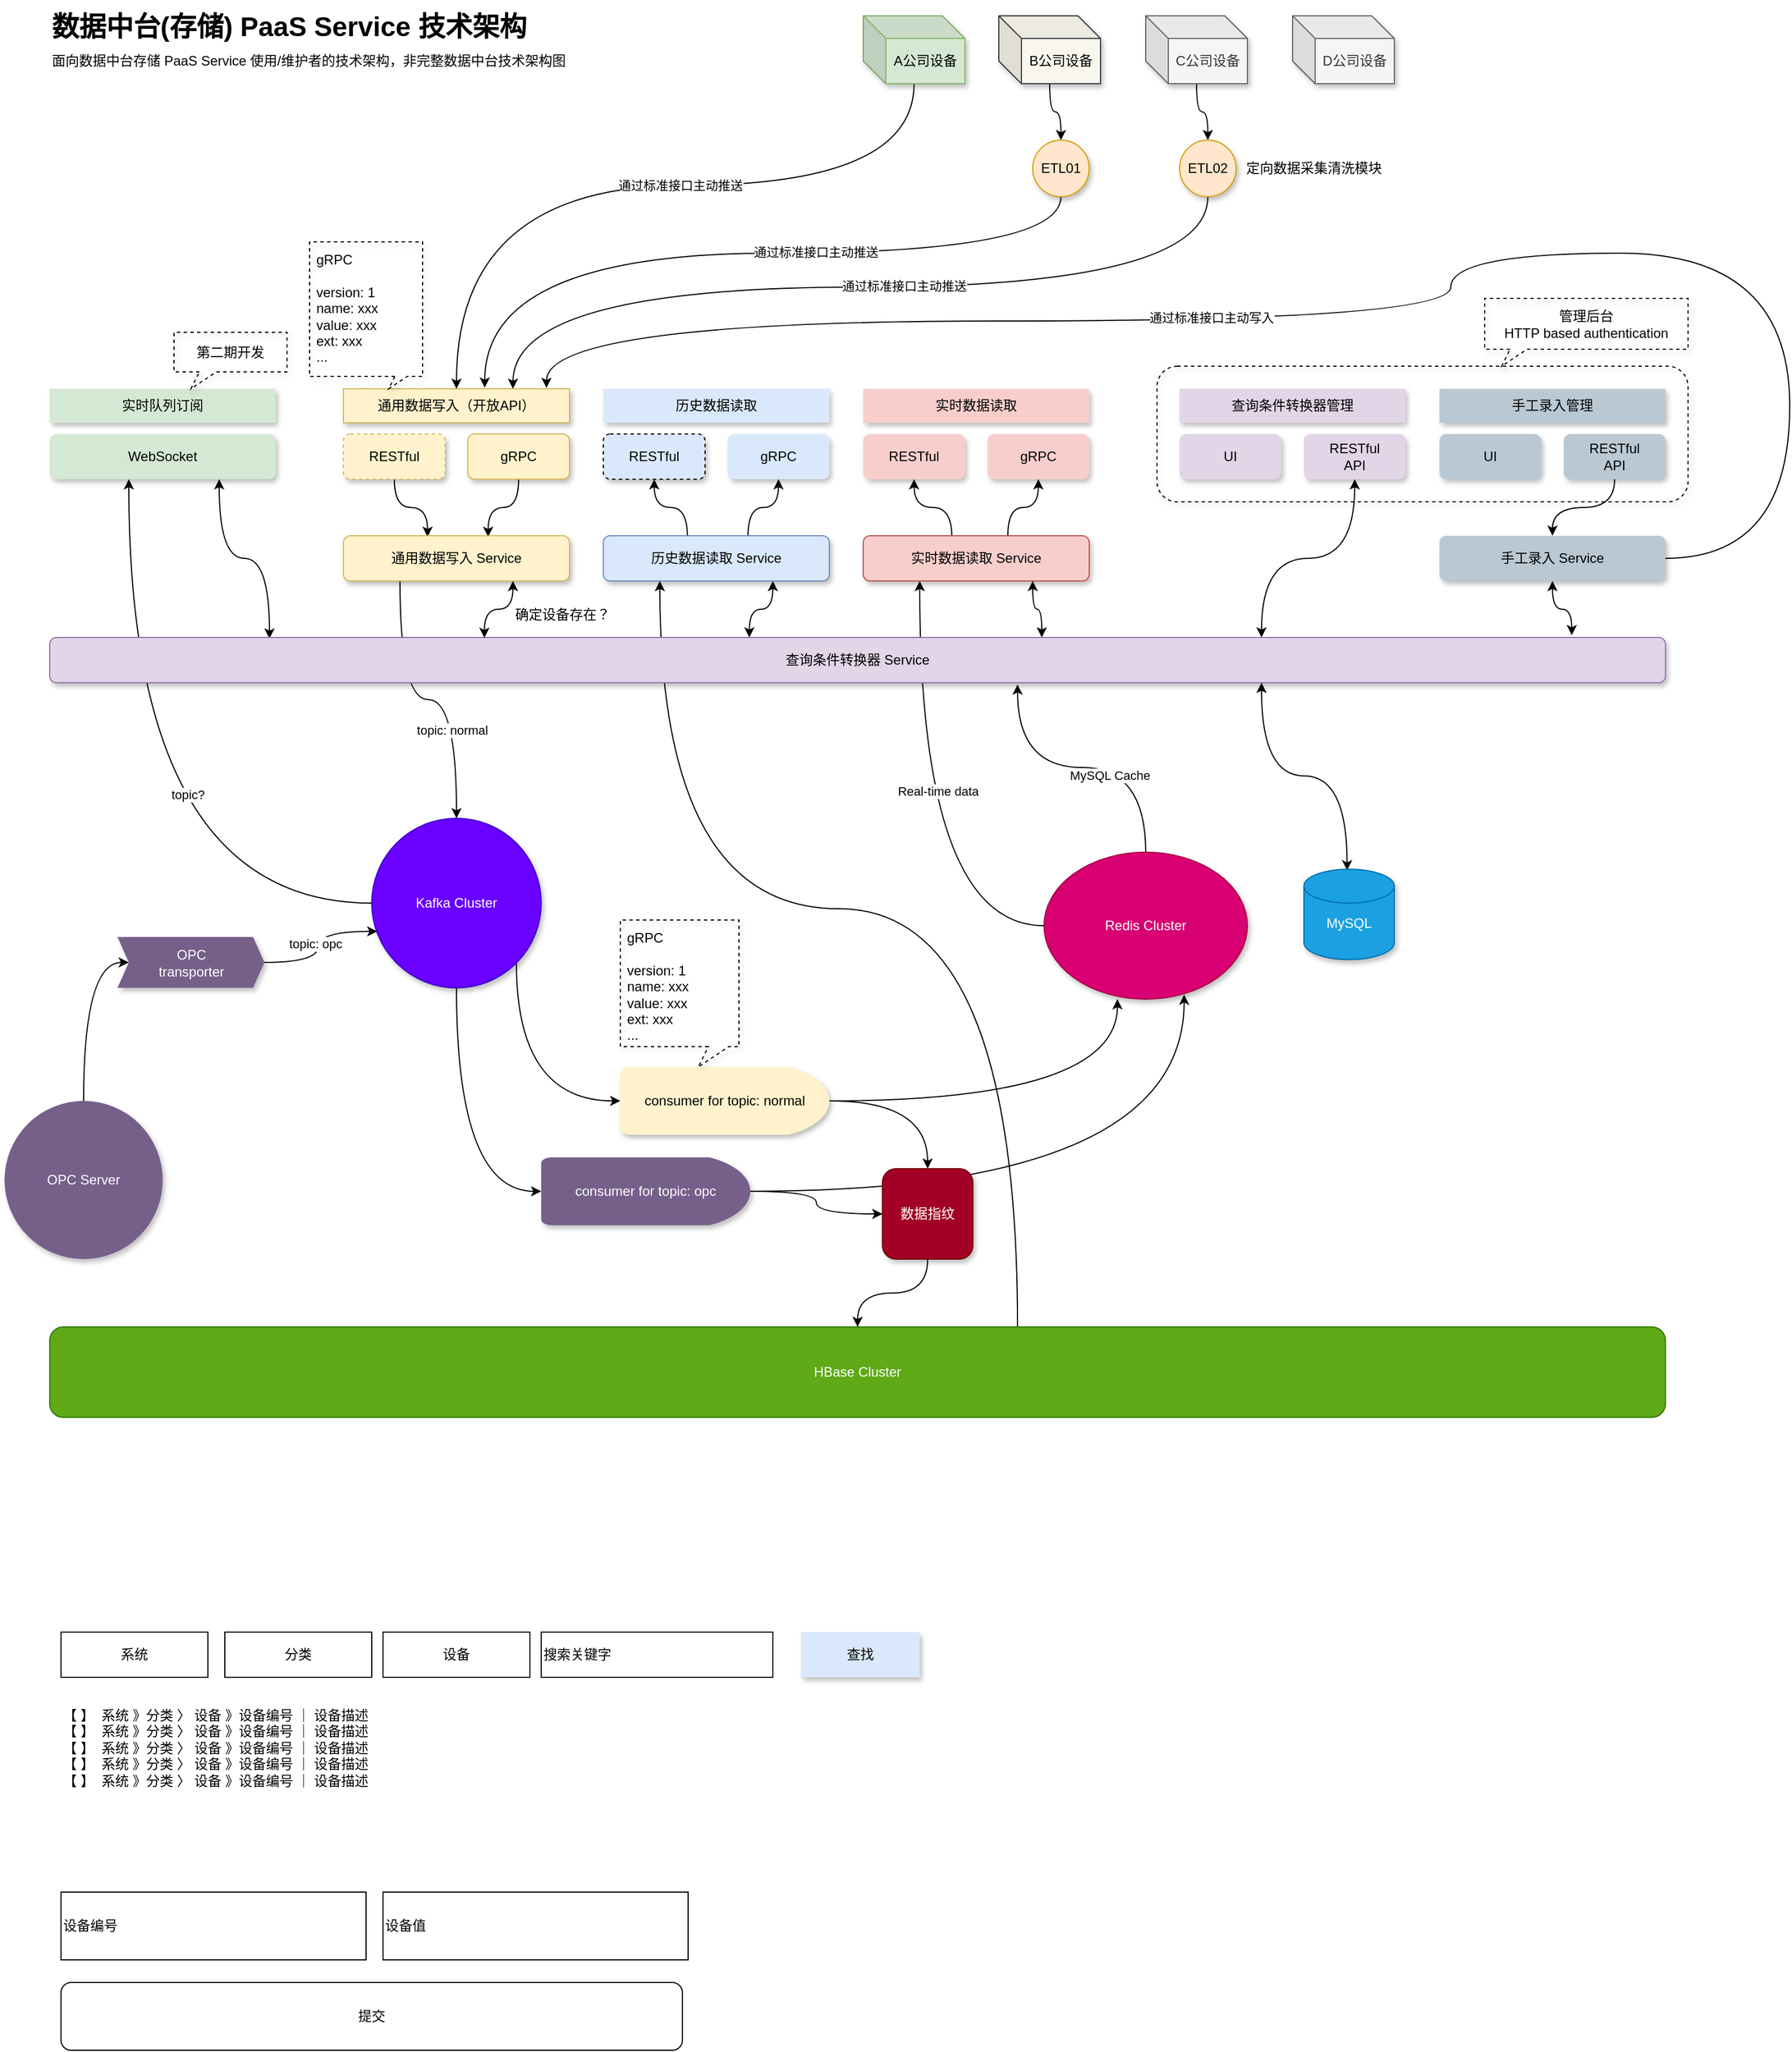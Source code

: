 <mxfile version="14.2.4" type="github"><diagram id="KlgNtlDC7kkvmF-Y6HIV" name="第 1 页"><mxGraphModel dx="1662" dy="764" grid="1" gridSize="10" guides="1" tooltips="1" connect="1" arrows="1" fold="1" page="1" pageScale="1" pageWidth="827" pageHeight="1169" math="0" shadow="0"><root><mxCell id="0"/><mxCell id="1" parent="0"/><mxCell id="bPN_afh00sD9fpzJsO1u-1" style="edgeStyle=orthogonalEdgeStyle;curved=1;rounded=0;orthogonalLoop=1;jettySize=auto;html=1;entryX=0.5;entryY=0;entryDx=0;entryDy=0;exitX=0.25;exitY=1;exitDx=0;exitDy=0;" edge="1" parent="1" source="bPN_afh00sD9fpzJsO1u-57" target="bPN_afh00sD9fpzJsO1u-45"><mxGeometry relative="1" as="geometry"/></mxCell><mxCell id="bPN_afh00sD9fpzJsO1u-2" value="topic: normal" style="edgeLabel;html=1;align=center;verticalAlign=middle;resizable=0;points=[];" vertex="1" connectable="0" parent="bPN_afh00sD9fpzJsO1u-1"><mxGeometry x="0.4" y="-4" relative="1" as="geometry"><mxPoint as="offset"/></mxGeometry></mxCell><mxCell id="bPN_afh00sD9fpzJsO1u-3" value="" style="rounded=1;whiteSpace=wrap;html=1;shadow=1;sketch=0;fillColor=none;dashed=1;" vertex="1" parent="1"><mxGeometry x="1270" y="440" width="470" height="120" as="geometry"/></mxCell><mxCell id="bPN_afh00sD9fpzJsO1u-4" style="edgeStyle=orthogonalEdgeStyle;curved=1;rounded=0;orthogonalLoop=1;jettySize=auto;html=1;entryX=0.392;entryY=0.025;entryDx=0;entryDy=0;entryPerimeter=0;startArrow=classic;startFill=1;endArrow=none;endFill=0;" edge="1" parent="1" source="bPN_afh00sD9fpzJsO1u-5" target="bPN_afh00sD9fpzJsO1u-11"><mxGeometry relative="1" as="geometry"/></mxCell><mxCell id="bPN_afh00sD9fpzJsO1u-5" value="RESTful" style="rounded=1;whiteSpace=wrap;html=1;fillColor=#f8cecc;shadow=1;strokeColor=none;" vertex="1" parent="1"><mxGeometry x="1010" y="500" width="90" height="40" as="geometry"/></mxCell><mxCell id="bPN_afh00sD9fpzJsO1u-6" style="edgeStyle=orthogonalEdgeStyle;curved=1;rounded=0;orthogonalLoop=1;jettySize=auto;html=1;entryX=0.64;entryY=0;entryDx=0;entryDy=0;entryPerimeter=0;startArrow=classic;startFill=1;endArrow=none;endFill=0;" edge="1" parent="1" source="bPN_afh00sD9fpzJsO1u-7" target="bPN_afh00sD9fpzJsO1u-11"><mxGeometry relative="1" as="geometry"/></mxCell><mxCell id="bPN_afh00sD9fpzJsO1u-7" value="gRPC" style="rounded=1;whiteSpace=wrap;html=1;fillColor=#f8cecc;shadow=1;strokeColor=none;" vertex="1" parent="1"><mxGeometry x="1120" y="500" width="90" height="40" as="geometry"/></mxCell><mxCell id="bPN_afh00sD9fpzJsO1u-8" style="edgeStyle=orthogonalEdgeStyle;curved=1;rounded=0;orthogonalLoop=1;jettySize=auto;html=1;entryX=0;entryY=0.5;entryDx=0;entryDy=0;exitX=0.25;exitY=1;exitDx=0;exitDy=0;endArrow=none;endFill=0;startArrow=classic;startFill=1;" edge="1" parent="1" source="bPN_afh00sD9fpzJsO1u-11" target="bPN_afh00sD9fpzJsO1u-26"><mxGeometry relative="1" as="geometry"/></mxCell><mxCell id="bPN_afh00sD9fpzJsO1u-9" value="Real-time data" style="edgeLabel;html=1;align=center;verticalAlign=middle;resizable=0;points=[];" vertex="1" connectable="0" parent="bPN_afh00sD9fpzJsO1u-8"><mxGeometry x="-0.104" y="16" relative="1" as="geometry"><mxPoint as="offset"/></mxGeometry></mxCell><mxCell id="bPN_afh00sD9fpzJsO1u-10" style="edgeStyle=orthogonalEdgeStyle;curved=1;rounded=0;orthogonalLoop=1;jettySize=auto;html=1;exitX=0.75;exitY=1;exitDx=0;exitDy=0;entryX=0.614;entryY=0;entryDx=0;entryDy=0;entryPerimeter=0;startArrow=classic;startFill=1;" edge="1" parent="1" source="bPN_afh00sD9fpzJsO1u-11" target="bPN_afh00sD9fpzJsO1u-47"><mxGeometry relative="1" as="geometry"/></mxCell><mxCell id="bPN_afh00sD9fpzJsO1u-11" value="实时数据读取 Service" style="rounded=1;whiteSpace=wrap;html=1;fillColor=#f8cecc;strokeColor=#b85450;shadow=1;" vertex="1" parent="1"><mxGeometry x="1010" y="590" width="200" height="40" as="geometry"/></mxCell><mxCell id="bPN_afh00sD9fpzJsO1u-12" style="edgeStyle=orthogonalEdgeStyle;rounded=0;orthogonalLoop=1;jettySize=auto;html=1;curved=1;entryX=0.372;entryY=0.025;entryDx=0;entryDy=0;entryPerimeter=0;startArrow=classic;startFill=1;endArrow=none;endFill=0;" edge="1" parent="1" source="bPN_afh00sD9fpzJsO1u-13" target="bPN_afh00sD9fpzJsO1u-18"><mxGeometry relative="1" as="geometry"/></mxCell><mxCell id="bPN_afh00sD9fpzJsO1u-13" value="RESTful" style="rounded=1;whiteSpace=wrap;html=1;fillColor=#dae8fc;shadow=1;dashed=1;" vertex="1" parent="1"><mxGeometry x="780" y="500" width="90" height="40" as="geometry"/></mxCell><mxCell id="bPN_afh00sD9fpzJsO1u-14" style="edgeStyle=orthogonalEdgeStyle;curved=1;rounded=0;orthogonalLoop=1;jettySize=auto;html=1;entryX=0.64;entryY=0.025;entryDx=0;entryDy=0;entryPerimeter=0;startArrow=classic;startFill=1;endArrow=none;endFill=0;" edge="1" parent="1" source="bPN_afh00sD9fpzJsO1u-15" target="bPN_afh00sD9fpzJsO1u-18"><mxGeometry relative="1" as="geometry"/></mxCell><mxCell id="bPN_afh00sD9fpzJsO1u-15" value="gRPC" style="rounded=1;whiteSpace=wrap;html=1;fillColor=#dae8fc;strokeColor=none;shadow=1;" vertex="1" parent="1"><mxGeometry x="890" y="500" width="90" height="40" as="geometry"/></mxCell><mxCell id="bPN_afh00sD9fpzJsO1u-16" style="edgeStyle=orthogonalEdgeStyle;curved=1;rounded=0;orthogonalLoop=1;jettySize=auto;html=1;exitX=0.25;exitY=1;exitDx=0;exitDy=0;entryX=0.599;entryY=0;entryDx=0;entryDy=0;entryPerimeter=0;startArrow=classic;startFill=1;endArrow=none;endFill=0;" edge="1" parent="1" source="bPN_afh00sD9fpzJsO1u-18" target="bPN_afh00sD9fpzJsO1u-27"><mxGeometry relative="1" as="geometry"><mxPoint x="520" y="937" as="targetPoint"/><Array as="points"><mxPoint x="830" y="920"/><mxPoint x="1147" y="920"/></Array></mxGeometry></mxCell><mxCell id="bPN_afh00sD9fpzJsO1u-17" style="edgeStyle=orthogonalEdgeStyle;curved=1;rounded=0;orthogonalLoop=1;jettySize=auto;html=1;exitX=0.75;exitY=1;exitDx=0;exitDy=0;entryX=0.433;entryY=0;entryDx=0;entryDy=0;entryPerimeter=0;startArrow=classic;startFill=1;" edge="1" parent="1" source="bPN_afh00sD9fpzJsO1u-18" target="bPN_afh00sD9fpzJsO1u-47"><mxGeometry relative="1" as="geometry"/></mxCell><mxCell id="bPN_afh00sD9fpzJsO1u-18" value="历史数据读取 Service" style="rounded=1;whiteSpace=wrap;html=1;fillColor=#dae8fc;strokeColor=#6c8ebf;shadow=1;" vertex="1" parent="1"><mxGeometry x="780" y="590" width="200" height="40" as="geometry"/></mxCell><mxCell id="bPN_afh00sD9fpzJsO1u-19" value="UI" style="rounded=1;whiteSpace=wrap;html=1;fillColor=#e1d5e7;strokeColor=none;shadow=1;" vertex="1" parent="1"><mxGeometry x="1290" y="500" width="90" height="40" as="geometry"/></mxCell><mxCell id="bPN_afh00sD9fpzJsO1u-20" style="edgeStyle=orthogonalEdgeStyle;rounded=0;orthogonalLoop=1;jettySize=auto;html=1;entryX=0.75;entryY=0;entryDx=0;entryDy=0;curved=1;startArrow=classic;startFill=1;" edge="1" parent="1" source="bPN_afh00sD9fpzJsO1u-21" target="bPN_afh00sD9fpzJsO1u-47"><mxGeometry relative="1" as="geometry"/></mxCell><mxCell id="bPN_afh00sD9fpzJsO1u-21" value="RESTful &lt;br&gt;&lt;div&gt;API&lt;br&gt;&lt;/div&gt;" style="rounded=1;whiteSpace=wrap;html=1;fillColor=#e1d5e7;strokeColor=none;shadow=1;" vertex="1" parent="1"><mxGeometry x="1400" y="500" width="90" height="40" as="geometry"/></mxCell><mxCell id="bPN_afh00sD9fpzJsO1u-22" style="edgeStyle=orthogonalEdgeStyle;curved=1;rounded=0;orthogonalLoop=1;jettySize=auto;html=1;exitX=0.75;exitY=1;exitDx=0;exitDy=0;entryX=0.478;entryY=0.013;entryDx=0;entryDy=0;entryPerimeter=0;startArrow=classic;startFill=1;endArrow=classic;endFill=1;" edge="1" parent="1" source="bPN_afh00sD9fpzJsO1u-47" target="bPN_afh00sD9fpzJsO1u-25"><mxGeometry relative="1" as="geometry"/></mxCell><mxCell id="bPN_afh00sD9fpzJsO1u-23" style="edgeStyle=orthogonalEdgeStyle;curved=1;rounded=0;orthogonalLoop=1;jettySize=auto;html=1;exitX=0.599;exitY=1.04;exitDx=0;exitDy=0;entryX=0.5;entryY=0;entryDx=0;entryDy=0;exitPerimeter=0;startArrow=classic;startFill=1;endArrow=none;endFill=0;" edge="1" parent="1" source="bPN_afh00sD9fpzJsO1u-47" target="bPN_afh00sD9fpzJsO1u-26"><mxGeometry relative="1" as="geometry"/></mxCell><mxCell id="bPN_afh00sD9fpzJsO1u-24" value="&lt;div&gt;MySQL Cache&lt;/div&gt;" style="edgeLabel;html=1;align=center;verticalAlign=middle;resizable=0;points=[];" vertex="1" connectable="0" parent="bPN_afh00sD9fpzJsO1u-23"><mxGeometry x="0.183" y="-7" relative="1" as="geometry"><mxPoint as="offset"/></mxGeometry></mxCell><mxCell id="bPN_afh00sD9fpzJsO1u-25" value="&lt;div&gt;&lt;br&gt;&lt;/div&gt;&lt;div&gt;MySQL &lt;br&gt;&lt;/div&gt;" style="shape=cylinder2;whiteSpace=wrap;html=1;boundedLbl=1;backgroundOutline=1;size=15;fillColor=#1ba1e2;strokeColor=#006EAF;fontColor=#ffffff;shadow=1;sketch=0;" vertex="1" parent="1"><mxGeometry x="1400" y="885" width="80" height="80" as="geometry"/></mxCell><mxCell id="bPN_afh00sD9fpzJsO1u-26" value="Redis Cluster" style="ellipse;whiteSpace=wrap;html=1;fillColor=#d80073;strokeColor=#A50040;fontColor=#ffffff;shadow=1;" vertex="1" parent="1"><mxGeometry x="1170" y="870" width="180" height="130" as="geometry"/></mxCell><mxCell id="bPN_afh00sD9fpzJsO1u-27" value="HBase Cluster" style="rounded=1;whiteSpace=wrap;html=1;fillColor=#60a917;strokeColor=#2D7600;fontColor=#ffffff;" vertex="1" parent="1"><mxGeometry x="290" y="1290" width="1430" height="80" as="geometry"/></mxCell><mxCell id="bPN_afh00sD9fpzJsO1u-28" value="UI" style="rounded=1;whiteSpace=wrap;html=1;fillColor=#bac8d3;strokeColor=none;shadow=1;" vertex="1" parent="1"><mxGeometry x="1520" y="500" width="90" height="40" as="geometry"/></mxCell><mxCell id="bPN_afh00sD9fpzJsO1u-29" style="edgeStyle=orthogonalEdgeStyle;curved=1;rounded=0;orthogonalLoop=1;jettySize=auto;html=1;startArrow=none;startFill=0;fontSize=12;" edge="1" parent="1" source="bPN_afh00sD9fpzJsO1u-30" target="bPN_afh00sD9fpzJsO1u-51"><mxGeometry relative="1" as="geometry"/></mxCell><mxCell id="bPN_afh00sD9fpzJsO1u-30" value="RESTful &lt;br&gt;&lt;div&gt;API&lt;br&gt;&lt;/div&gt;" style="rounded=1;whiteSpace=wrap;html=1;fillColor=#bac8d3;strokeColor=none;shadow=1;" vertex="1" parent="1"><mxGeometry x="1630" y="500" width="90" height="40" as="geometry"/></mxCell><mxCell id="bPN_afh00sD9fpzJsO1u-31" value="&lt;div&gt;历史数据读取&lt;/div&gt;" style="rounded=0;whiteSpace=wrap;html=1;fillColor=#dae8fc;strokeColor=none;shadow=1;" vertex="1" parent="1"><mxGeometry x="780" y="460" width="200" height="30" as="geometry"/></mxCell><mxCell id="bPN_afh00sD9fpzJsO1u-32" value="&lt;div&gt;实时数据读取&lt;/div&gt;" style="rounded=0;whiteSpace=wrap;html=1;fillColor=#f8cecc;shadow=1;strokeColor=none;" vertex="1" parent="1"><mxGeometry x="1010" y="460" width="200" height="30" as="geometry"/></mxCell><mxCell id="bPN_afh00sD9fpzJsO1u-33" value="&lt;div&gt;查询条件转换器管理&lt;/div&gt;" style="rounded=0;whiteSpace=wrap;html=1;fillColor=#e1d5e7;strokeColor=none;shadow=1;" vertex="1" parent="1"><mxGeometry x="1290" y="460" width="200" height="30" as="geometry"/></mxCell><mxCell id="bPN_afh00sD9fpzJsO1u-34" value="手工录入管理" style="rounded=0;whiteSpace=wrap;html=1;fillColor=#bac8d3;strokeColor=none;shadow=1;" vertex="1" parent="1"><mxGeometry x="1520" y="460" width="200" height="30" as="geometry"/></mxCell><mxCell id="bPN_afh00sD9fpzJsO1u-35" value="数据中台(存储) PaaS Service 技术架构" style="text;html=1;strokeColor=none;fillColor=none;align=left;verticalAlign=middle;whiteSpace=wrap;rounded=0;shadow=1;dashed=1;sketch=0;fontStyle=1;fontSize=24;" vertex="1" parent="1"><mxGeometry x="290" y="120" width="580" height="40" as="geometry"/></mxCell><mxCell id="bPN_afh00sD9fpzJsO1u-36" value="&lt;div style=&quot;font-size: 12px&quot;&gt;管理后台&lt;/div&gt;&lt;div style=&quot;font-size: 12px&quot;&gt;HTTP based authentication&lt;/div&gt;" style="whiteSpace=wrap;html=1;shape=mxgraph.basic.rectCallout;dx=30;dy=15;boundedLbl=1;rounded=0;shadow=1;dashed=1;sketch=0;fillColor=none;fontSize=12;align=center;" vertex="1" parent="1"><mxGeometry x="1560" y="380" width="180" height="60" as="geometry"/></mxCell><mxCell id="bPN_afh00sD9fpzJsO1u-37" value="&lt;div&gt;实时队列订阅&lt;/div&gt;" style="rounded=0;whiteSpace=wrap;html=1;fillColor=#d5e8d4;shadow=1;dashed=1;strokeColor=none;" vertex="1" parent="1"><mxGeometry x="290" y="460" width="200" height="30" as="geometry"/></mxCell><mxCell id="bPN_afh00sD9fpzJsO1u-38" style="edgeStyle=orthogonalEdgeStyle;curved=1;rounded=0;orthogonalLoop=1;jettySize=auto;html=1;entryX=0;entryY=0.5;entryDx=0;entryDy=0;startArrow=classic;startFill=1;fontSize=12;endArrow=none;endFill=0;" edge="1" parent="1" source="bPN_afh00sD9fpzJsO1u-41" target="bPN_afh00sD9fpzJsO1u-45"><mxGeometry relative="1" as="geometry"><Array as="points"><mxPoint x="360" y="915"/></Array></mxGeometry></mxCell><mxCell id="bPN_afh00sD9fpzJsO1u-39" value="topic?" style="edgeLabel;html=1;align=center;verticalAlign=middle;resizable=0;points=[];" vertex="1" connectable="0" parent="bPN_afh00sD9fpzJsO1u-38"><mxGeometry x="-0.054" y="52" relative="1" as="geometry"><mxPoint as="offset"/></mxGeometry></mxCell><mxCell id="bPN_afh00sD9fpzJsO1u-40" style="edgeStyle=orthogonalEdgeStyle;curved=1;rounded=0;orthogonalLoop=1;jettySize=auto;html=1;exitX=0.75;exitY=1;exitDx=0;exitDy=0;entryX=0.136;entryY=0.025;entryDx=0;entryDy=0;entryPerimeter=0;startArrow=classic;startFill=1;" edge="1" parent="1" source="bPN_afh00sD9fpzJsO1u-41" target="bPN_afh00sD9fpzJsO1u-47"><mxGeometry relative="1" as="geometry"/></mxCell><mxCell id="bPN_afh00sD9fpzJsO1u-41" value="WebSocket" style="rounded=1;whiteSpace=wrap;html=1;fillColor=#d5e8d4;shadow=1;dashed=1;strokeColor=none;" vertex="1" parent="1"><mxGeometry x="290" y="500" width="200" height="40" as="geometry"/></mxCell><mxCell id="bPN_afh00sD9fpzJsO1u-42" value="第二期开发" style="whiteSpace=wrap;html=1;shape=mxgraph.basic.rectCallout;dx=30;dy=15;boundedLbl=1;rounded=0;shadow=1;dashed=1;sketch=0;fillColor=none;fontSize=12;align=center;" vertex="1" parent="1"><mxGeometry x="400" y="410" width="100" height="50" as="geometry"/></mxCell><mxCell id="bPN_afh00sD9fpzJsO1u-43" style="edgeStyle=orthogonalEdgeStyle;curved=1;rounded=0;orthogonalLoop=1;jettySize=auto;html=1;exitX=1;exitY=1;exitDx=0;exitDy=0;entryX=0;entryY=0.5;entryDx=0;entryDy=0;entryPerimeter=0;" edge="1" parent="1" source="bPN_afh00sD9fpzJsO1u-45" target="bPN_afh00sD9fpzJsO1u-62"><mxGeometry relative="1" as="geometry"><Array as="points"><mxPoint x="703" y="1090"/></Array></mxGeometry></mxCell><mxCell id="bPN_afh00sD9fpzJsO1u-44" style="edgeStyle=orthogonalEdgeStyle;curved=1;rounded=0;orthogonalLoop=1;jettySize=auto;html=1;entryX=0;entryY=0.5;entryDx=0;entryDy=0;entryPerimeter=0;" edge="1" parent="1" source="bPN_afh00sD9fpzJsO1u-45" target="bPN_afh00sD9fpzJsO1u-70"><mxGeometry relative="1" as="geometry"/></mxCell><mxCell id="bPN_afh00sD9fpzJsO1u-45" value="Kafka Cluster" style="ellipse;whiteSpace=wrap;html=1;aspect=fixed;rounded=0;shadow=1;sketch=0;strokeColor=#3700CC;fillColor=#6a00ff;fontSize=12;align=center;fontColor=#ffffff;" vertex="1" parent="1"><mxGeometry x="575" y="840" width="150" height="150" as="geometry"/></mxCell><mxCell id="bPN_afh00sD9fpzJsO1u-46" value="面向数据中台存储 PaaS Service 使用/维护者的技术架构，非完整数据中台技术架构图" style="text;html=1;strokeColor=none;fillColor=none;align=left;verticalAlign=middle;whiteSpace=wrap;rounded=0;shadow=1;sketch=0;fontSize=12;" vertex="1" parent="1"><mxGeometry x="290" y="160" width="470" height="20" as="geometry"/></mxCell><mxCell id="bPN_afh00sD9fpzJsO1u-47" value="查询条件转换器 Service" style="rounded=1;whiteSpace=wrap;html=1;fillColor=#e1d5e7;strokeColor=#9673a6;shadow=1;" vertex="1" parent="1"><mxGeometry x="290" y="680" width="1430" height="40" as="geometry"/></mxCell><mxCell id="bPN_afh00sD9fpzJsO1u-48" style="edgeStyle=orthogonalEdgeStyle;curved=1;rounded=0;orthogonalLoop=1;jettySize=auto;html=1;startArrow=none;startFill=0;endArrow=classic;endFill=1;exitX=1;exitY=0.5;exitDx=0;exitDy=0;entryX=0.898;entryY=-0.027;entryDx=0;entryDy=0;entryPerimeter=0;" edge="1" parent="1" source="bPN_afh00sD9fpzJsO1u-51" target="bPN_afh00sD9fpzJsO1u-58"><mxGeometry relative="1" as="geometry"><Array as="points"><mxPoint x="1830" y="610"/><mxPoint x="1830" y="340"/><mxPoint x="1530" y="340"/><mxPoint x="1530" y="400"/><mxPoint x="730" y="400"/></Array></mxGeometry></mxCell><mxCell id="bPN_afh00sD9fpzJsO1u-49" value="通过标准接口主动写入" style="edgeLabel;html=1;align=center;verticalAlign=middle;resizable=0;points=[];" vertex="1" connectable="0" parent="bPN_afh00sD9fpzJsO1u-48"><mxGeometry x="0.19" y="-3" relative="1" as="geometry"><mxPoint as="offset"/></mxGeometry></mxCell><mxCell id="bPN_afh00sD9fpzJsO1u-50" style="edgeStyle=orthogonalEdgeStyle;curved=1;rounded=0;orthogonalLoop=1;jettySize=auto;html=1;entryX=0.942;entryY=-0.05;entryDx=0;entryDy=0;entryPerimeter=0;startArrow=classic;startFill=1;endArrow=classic;endFill=1;" edge="1" parent="1" source="bPN_afh00sD9fpzJsO1u-51" target="bPN_afh00sD9fpzJsO1u-47"><mxGeometry relative="1" as="geometry"/></mxCell><mxCell id="bPN_afh00sD9fpzJsO1u-51" value="&lt;div&gt;手工录入 Service&lt;/div&gt;" style="rounded=1;whiteSpace=wrap;html=1;fillColor=#bac8d3;shadow=1;strokeColor=none;" vertex="1" parent="1"><mxGeometry x="1520" y="590" width="200" height="40" as="geometry"/></mxCell><mxCell id="bPN_afh00sD9fpzJsO1u-52" style="edgeStyle=orthogonalEdgeStyle;rounded=0;orthogonalLoop=1;jettySize=auto;html=1;curved=1;entryX=0.372;entryY=0.025;entryDx=0;entryDy=0;entryPerimeter=0;" edge="1" parent="1" source="bPN_afh00sD9fpzJsO1u-53" target="bPN_afh00sD9fpzJsO1u-57"><mxGeometry relative="1" as="geometry"/></mxCell><mxCell id="bPN_afh00sD9fpzJsO1u-53" value="RESTful" style="rounded=1;whiteSpace=wrap;html=1;fillColor=#fff2cc;shadow=1;dashed=1;strokeColor=#d6b656;" vertex="1" parent="1"><mxGeometry x="550" y="500" width="90" height="40" as="geometry"/></mxCell><mxCell id="bPN_afh00sD9fpzJsO1u-54" style="edgeStyle=orthogonalEdgeStyle;curved=1;rounded=0;orthogonalLoop=1;jettySize=auto;html=1;entryX=0.64;entryY=0.025;entryDx=0;entryDy=0;entryPerimeter=0;" edge="1" parent="1" source="bPN_afh00sD9fpzJsO1u-55" target="bPN_afh00sD9fpzJsO1u-57"><mxGeometry relative="1" as="geometry"/></mxCell><mxCell id="bPN_afh00sD9fpzJsO1u-55" value="gRPC" style="rounded=1;whiteSpace=wrap;html=1;fillColor=#fff2cc;strokeColor=#d6b656;shadow=1;" vertex="1" parent="1"><mxGeometry x="660" y="500" width="90" height="40" as="geometry"/></mxCell><mxCell id="bPN_afh00sD9fpzJsO1u-56" style="edgeStyle=orthogonalEdgeStyle;rounded=0;orthogonalLoop=1;jettySize=auto;html=1;exitX=0.75;exitY=1;exitDx=0;exitDy=0;entryX=0.269;entryY=0.008;entryDx=0;entryDy=0;entryPerimeter=0;curved=1;startArrow=classic;startFill=1;" edge="1" parent="1" source="bPN_afh00sD9fpzJsO1u-57" target="bPN_afh00sD9fpzJsO1u-47"><mxGeometry relative="1" as="geometry"/></mxCell><mxCell id="bPN_afh00sD9fpzJsO1u-57" value="通用数据写入 Service" style="rounded=1;whiteSpace=wrap;html=1;fillColor=#fff2cc;strokeColor=#d6b656;shadow=1;" vertex="1" parent="1"><mxGeometry x="550" y="590" width="200" height="40" as="geometry"/></mxCell><mxCell id="bPN_afh00sD9fpzJsO1u-58" value="通用数据写入（开放API）" style="rounded=0;whiteSpace=wrap;html=1;fillColor=#fff2cc;strokeColor=#d6b656;shadow=1;" vertex="1" parent="1"><mxGeometry x="550" y="460" width="200" height="30" as="geometry"/></mxCell><mxCell id="bPN_afh00sD9fpzJsO1u-59" value="&lt;div&gt;gRPC&lt;/div&gt;&lt;div&gt;&lt;br&gt;&lt;/div&gt;&lt;div&gt;version: 1&lt;/div&gt;&lt;div&gt;name: xxx&lt;/div&gt;&lt;div&gt;value: xxx&lt;/div&gt;&lt;div&gt;ext: xxx&lt;/div&gt;&lt;div&gt;...&lt;br&gt;&lt;/div&gt;" style="whiteSpace=wrap;html=1;shape=mxgraph.basic.rectCallout;dx=81;dy=11;boundedLbl=1;rounded=0;shadow=1;dashed=1;sketch=0;fillColor=none;fontSize=12;align=left;verticalAlign=top;spacingTop=2;spacingLeft=4;spacingBottom=4;labelBorderColor=none;" vertex="1" parent="1"><mxGeometry x="520" y="330" width="100" height="130" as="geometry"/></mxCell><mxCell id="bPN_afh00sD9fpzJsO1u-60" style="edgeStyle=orthogonalEdgeStyle;curved=1;rounded=0;orthogonalLoop=1;jettySize=auto;html=1;entryX=0.5;entryY=0;entryDx=0;entryDy=0;exitX=1;exitY=0.5;exitDx=0;exitDy=0;exitPerimeter=0;" edge="1" parent="1" source="bPN_afh00sD9fpzJsO1u-62" target="bPN_afh00sD9fpzJsO1u-88"><mxGeometry relative="1" as="geometry"/></mxCell><mxCell id="bPN_afh00sD9fpzJsO1u-61" style="edgeStyle=orthogonalEdgeStyle;curved=1;rounded=0;orthogonalLoop=1;jettySize=auto;html=1;entryX=0.361;entryY=1;entryDx=0;entryDy=0;entryPerimeter=0;startArrow=none;startFill=0;endArrow=classic;endFill=1;" edge="1" parent="1" source="bPN_afh00sD9fpzJsO1u-62" target="bPN_afh00sD9fpzJsO1u-26"><mxGeometry relative="1" as="geometry"/></mxCell><mxCell id="bPN_afh00sD9fpzJsO1u-62" value="consumer for topic: normal" style="strokeWidth=1;html=1;shape=mxgraph.flowchart.delay;whiteSpace=wrap;sketch=0;align=center;fillColor=#fff2cc;shadow=1;strokeColor=none;" vertex="1" parent="1"><mxGeometry x="795" y="1060" width="185" height="60" as="geometry"/></mxCell><mxCell id="bPN_afh00sD9fpzJsO1u-63" style="edgeStyle=orthogonalEdgeStyle;curved=1;rounded=0;orthogonalLoop=1;jettySize=auto;html=1;entryX=0.033;entryY=0.667;entryDx=0;entryDy=0;entryPerimeter=0;" edge="1" parent="1" source="bPN_afh00sD9fpzJsO1u-65" target="bPN_afh00sD9fpzJsO1u-45"><mxGeometry relative="1" as="geometry"/></mxCell><mxCell id="bPN_afh00sD9fpzJsO1u-64" value="topic: opc" style="edgeLabel;html=1;align=center;verticalAlign=middle;resizable=0;points=[];" vertex="1" connectable="0" parent="bPN_afh00sD9fpzJsO1u-63"><mxGeometry x="-0.299" y="17" relative="1" as="geometry"><mxPoint as="offset"/></mxGeometry></mxCell><mxCell id="bPN_afh00sD9fpzJsO1u-65" value="&lt;div&gt;OPC&lt;/div&gt;&lt;div&gt;transporter&lt;br&gt;&lt;/div&gt;" style="html=1;shadow=1;dashed=0;align=center;verticalAlign=middle;shape=mxgraph.arrows2.arrow;dy=0;dx=10;notch=10;sketch=0;fillColor=#76608a;fontColor=#ffffff;strokeColor=none;" vertex="1" parent="1"><mxGeometry x="350" y="945" width="130" height="45" as="geometry"/></mxCell><mxCell id="bPN_afh00sD9fpzJsO1u-66" style="edgeStyle=orthogonalEdgeStyle;curved=1;rounded=0;orthogonalLoop=1;jettySize=auto;html=1;entryX=0;entryY=0.5;entryDx=10;entryDy=0;entryPerimeter=0;" edge="1" parent="1" source="bPN_afh00sD9fpzJsO1u-67" target="bPN_afh00sD9fpzJsO1u-65"><mxGeometry relative="1" as="geometry"><Array as="points"><mxPoint x="320" y="968"/></Array></mxGeometry></mxCell><mxCell id="bPN_afh00sD9fpzJsO1u-67" value="OPC Server" style="ellipse;whiteSpace=wrap;html=1;aspect=fixed;sketch=0;align=center;fillColor=#76608a;fontColor=#ffffff;shadow=1;strokeColor=none;" vertex="1" parent="1"><mxGeometry x="250" y="1090" width="140" height="140" as="geometry"/></mxCell><mxCell id="bPN_afh00sD9fpzJsO1u-68" style="edgeStyle=orthogonalEdgeStyle;curved=1;rounded=0;orthogonalLoop=1;jettySize=auto;html=1;exitX=1;exitY=0.5;exitDx=0;exitDy=0;exitPerimeter=0;" edge="1" parent="1" source="bPN_afh00sD9fpzJsO1u-70" target="bPN_afh00sD9fpzJsO1u-88"><mxGeometry relative="1" as="geometry"><mxPoint x="1064" y="1287" as="targetPoint"/></mxGeometry></mxCell><mxCell id="bPN_afh00sD9fpzJsO1u-69" style="edgeStyle=orthogonalEdgeStyle;curved=1;rounded=0;orthogonalLoop=1;jettySize=auto;html=1;entryX=0.689;entryY=0.969;entryDx=0;entryDy=0;entryPerimeter=0;startArrow=none;startFill=0;endArrow=classic;endFill=1;" edge="1" parent="1" source="bPN_afh00sD9fpzJsO1u-70" target="bPN_afh00sD9fpzJsO1u-26"><mxGeometry relative="1" as="geometry"/></mxCell><mxCell id="bPN_afh00sD9fpzJsO1u-70" value="consumer for topic: opc" style="strokeWidth=1;html=1;shape=mxgraph.flowchart.delay;whiteSpace=wrap;sketch=0;align=center;fillColor=#76608a;fontColor=#ffffff;shadow=1;strokeColor=none;" vertex="1" parent="1"><mxGeometry x="725" y="1140" width="185" height="60" as="geometry"/></mxCell><mxCell id="bPN_afh00sD9fpzJsO1u-71" value="&lt;div&gt;gRPC&lt;/div&gt;&lt;div&gt;&lt;br&gt;&lt;/div&gt;&lt;div&gt;version: 1&lt;/div&gt;&lt;div&gt;name: xxx&lt;/div&gt;&lt;div&gt;value: xxx&lt;/div&gt;&lt;div&gt;ext: xxx&lt;/div&gt;&lt;div&gt;...&lt;br&gt;&lt;/div&gt;" style="whiteSpace=wrap;html=1;shape=mxgraph.basic.rectCallout;dx=87;dy=18;boundedLbl=1;rounded=0;shadow=1;dashed=1;sketch=0;fillColor=none;fontSize=12;align=left;verticalAlign=top;spacingTop=2;spacingLeft=4;spacingBottom=4;labelBorderColor=none;" vertex="1" parent="1"><mxGeometry x="795" y="930" width="105" height="130" as="geometry"/></mxCell><mxCell id="bPN_afh00sD9fpzJsO1u-72" style="edgeStyle=orthogonalEdgeStyle;curved=1;rounded=0;orthogonalLoop=1;jettySize=auto;html=1;startArrow=none;startFill=0;endArrow=classic;endFill=1;" edge="1" parent="1" source="bPN_afh00sD9fpzJsO1u-74" target="bPN_afh00sD9fpzJsO1u-58"><mxGeometry relative="1" as="geometry"><Array as="points"><mxPoint x="1055" y="280"/><mxPoint x="650" y="280"/></Array></mxGeometry></mxCell><mxCell id="bPN_afh00sD9fpzJsO1u-73" value="通过标准接口主动推送" style="edgeLabel;html=1;align=center;verticalAlign=middle;resizable=0;points=[];" vertex="1" connectable="0" parent="bPN_afh00sD9fpzJsO1u-72"><mxGeometry x="-0.264" y="56" relative="1" as="geometry"><mxPoint x="-48.5" y="-56" as="offset"/></mxGeometry></mxCell><mxCell id="bPN_afh00sD9fpzJsO1u-74" value="A公司设备" style="shape=cube;whiteSpace=wrap;html=1;boundedLbl=1;backgroundOutline=1;darkOpacity=0.05;darkOpacity2=0.1;shadow=1;sketch=0;strokeWidth=1;align=center;strokeColor=#82b366;fillColor=#d5e8d4;" vertex="1" parent="1"><mxGeometry x="1010" y="130" width="90" height="60" as="geometry"/></mxCell><mxCell id="bPN_afh00sD9fpzJsO1u-75" style="edgeStyle=orthogonalEdgeStyle;curved=1;rounded=0;orthogonalLoop=1;jettySize=auto;html=1;startArrow=none;startFill=0;endArrow=classic;endFill=1;" edge="1" parent="1" source="bPN_afh00sD9fpzJsO1u-76" target="bPN_afh00sD9fpzJsO1u-81"><mxGeometry relative="1" as="geometry"/></mxCell><mxCell id="bPN_afh00sD9fpzJsO1u-76" value="B公司设备" style="shape=cube;whiteSpace=wrap;html=1;boundedLbl=1;backgroundOutline=1;darkOpacity=0.05;darkOpacity2=0.1;shadow=1;sketch=0;strokeWidth=1;align=center;strokeColor=#36393d;fillColor=#f9f7ed;" vertex="1" parent="1"><mxGeometry x="1130" y="130" width="90" height="60" as="geometry"/></mxCell><mxCell id="bPN_afh00sD9fpzJsO1u-77" style="edgeStyle=orthogonalEdgeStyle;curved=1;rounded=0;orthogonalLoop=1;jettySize=auto;html=1;entryX=0.5;entryY=0;entryDx=0;entryDy=0;startArrow=none;startFill=0;endArrow=classic;endFill=1;" edge="1" parent="1" source="bPN_afh00sD9fpzJsO1u-78" target="bPN_afh00sD9fpzJsO1u-84"><mxGeometry relative="1" as="geometry"/></mxCell><mxCell id="bPN_afh00sD9fpzJsO1u-78" value="C公司设备" style="shape=cube;whiteSpace=wrap;html=1;boundedLbl=1;backgroundOutline=1;darkOpacity=0.05;darkOpacity2=0.1;shadow=1;sketch=0;strokeWidth=1;align=center;strokeColor=#666666;fillColor=#f5f5f5;fontColor=#333333;" vertex="1" parent="1"><mxGeometry x="1260" y="130" width="90" height="60" as="geometry"/></mxCell><mxCell id="bPN_afh00sD9fpzJsO1u-79" style="edgeStyle=orthogonalEdgeStyle;curved=1;rounded=0;orthogonalLoop=1;jettySize=auto;html=1;startArrow=none;startFill=0;endArrow=classic;endFill=1;exitX=0.5;exitY=1;exitDx=0;exitDy=0;" edge="1" parent="1" source="bPN_afh00sD9fpzJsO1u-81"><mxGeometry relative="1" as="geometry"><mxPoint x="1192" y="290" as="sourcePoint"/><mxPoint x="675" y="459" as="targetPoint"/><Array as="points"><mxPoint x="1185" y="340"/><mxPoint x="675" y="340"/></Array></mxGeometry></mxCell><mxCell id="bPN_afh00sD9fpzJsO1u-80" value="通过标准接口主动推送" style="edgeLabel;html=1;align=center;verticalAlign=middle;resizable=0;points=[];" vertex="1" connectable="0" parent="bPN_afh00sD9fpzJsO1u-79"><mxGeometry x="-0.213" y="-1" relative="1" as="geometry"><mxPoint as="offset"/></mxGeometry></mxCell><mxCell id="bPN_afh00sD9fpzJsO1u-81" value="&lt;div&gt;ETL01&lt;/div&gt;" style="ellipse;whiteSpace=wrap;html=1;aspect=fixed;shadow=1;sketch=0;strokeWidth=1;align=center;strokeColor=#d79b00;fillColor=#ffe6cc;" vertex="1" parent="1"><mxGeometry x="1160" y="240" width="50" height="50" as="geometry"/></mxCell><mxCell id="bPN_afh00sD9fpzJsO1u-82" style="edgeStyle=orthogonalEdgeStyle;curved=1;rounded=0;orthogonalLoop=1;jettySize=auto;html=1;startArrow=none;startFill=0;endArrow=classic;endFill=1;" edge="1" parent="1" source="bPN_afh00sD9fpzJsO1u-84"><mxGeometry relative="1" as="geometry"><mxPoint x="700" y="460" as="targetPoint"/><Array as="points"><mxPoint x="1315" y="370"/><mxPoint x="700" y="370"/></Array></mxGeometry></mxCell><mxCell id="bPN_afh00sD9fpzJsO1u-83" value="通过标准接口主动推送" style="edgeLabel;html=1;align=center;verticalAlign=middle;resizable=0;points=[];" vertex="1" connectable="0" parent="bPN_afh00sD9fpzJsO1u-82"><mxGeometry x="-0.111" y="-1" relative="1" as="geometry"><mxPoint as="offset"/></mxGeometry></mxCell><mxCell id="bPN_afh00sD9fpzJsO1u-84" value="&lt;div&gt;ETL02&lt;/div&gt;" style="ellipse;whiteSpace=wrap;html=1;aspect=fixed;shadow=1;sketch=0;strokeWidth=1;align=center;strokeColor=#d79b00;fillColor=#ffe6cc;" vertex="1" parent="1"><mxGeometry x="1290" y="240" width="50" height="50" as="geometry"/></mxCell><mxCell id="bPN_afh00sD9fpzJsO1u-85" value="定向数据采集清洗模块" style="text;html=1;strokeColor=none;fillColor=none;align=left;verticalAlign=middle;whiteSpace=wrap;rounded=0;shadow=1;sketch=0;" vertex="1" parent="1"><mxGeometry x="1347" y="255" width="150" height="20" as="geometry"/></mxCell><mxCell id="bPN_afh00sD9fpzJsO1u-86" value="D公司设备" style="shape=cube;whiteSpace=wrap;html=1;boundedLbl=1;backgroundOutline=1;darkOpacity=0.05;darkOpacity2=0.1;shadow=1;sketch=0;strokeWidth=1;align=center;strokeColor=#666666;fillColor=#f5f5f5;fontColor=#333333;" vertex="1" parent="1"><mxGeometry x="1390" y="130" width="90" height="60" as="geometry"/></mxCell><mxCell id="bPN_afh00sD9fpzJsO1u-87" style="edgeStyle=orthogonalEdgeStyle;rounded=0;orthogonalLoop=1;jettySize=auto;html=1;curved=1;" edge="1" parent="1" source="bPN_afh00sD9fpzJsO1u-88" target="bPN_afh00sD9fpzJsO1u-27"><mxGeometry relative="1" as="geometry"/></mxCell><mxCell id="bPN_afh00sD9fpzJsO1u-88" value="数据指纹" style="whiteSpace=wrap;html=1;aspect=fixed;fillColor=#a20025;strokeColor=#6F0000;fontColor=#ffffff;shadow=1;rounded=1;" vertex="1" parent="1"><mxGeometry x="1027" y="1150" width="80" height="80" as="geometry"/></mxCell><mxCell id="bPN_afh00sD9fpzJsO1u-89" value="系统" style="rounded=0;whiteSpace=wrap;html=1;" vertex="1" parent="1"><mxGeometry x="300" y="1560" width="130" height="40" as="geometry"/></mxCell><mxCell id="bPN_afh00sD9fpzJsO1u-90" value="分类" style="rounded=0;whiteSpace=wrap;html=1;" vertex="1" parent="1"><mxGeometry x="445" y="1560" width="130" height="40" as="geometry"/></mxCell><mxCell id="bPN_afh00sD9fpzJsO1u-91" value="设备" style="rounded=0;whiteSpace=wrap;html=1;" vertex="1" parent="1"><mxGeometry x="585" y="1560" width="130" height="40" as="geometry"/></mxCell><mxCell id="bPN_afh00sD9fpzJsO1u-92" value="搜索关键字" style="rounded=0;whiteSpace=wrap;html=1;align=left;" vertex="1" parent="1"><mxGeometry x="725" y="1560" width="205" height="40" as="geometry"/></mxCell><mxCell id="bPN_afh00sD9fpzJsO1u-93" value="设备编号" style="rounded=0;whiteSpace=wrap;html=1;align=left;" vertex="1" parent="1"><mxGeometry x="300" y="1790" width="270" height="60" as="geometry"/></mxCell><mxCell id="bPN_afh00sD9fpzJsO1u-94" value="设备值" style="rounded=0;whiteSpace=wrap;html=1;align=left;" vertex="1" parent="1"><mxGeometry x="585" y="1790" width="270" height="60" as="geometry"/></mxCell><mxCell id="bPN_afh00sD9fpzJsO1u-95" value="提交" style="rounded=1;whiteSpace=wrap;html=1;align=center;" vertex="1" parent="1"><mxGeometry x="300" y="1870" width="550" height="60" as="geometry"/></mxCell><mxCell id="bPN_afh00sD9fpzJsO1u-96" value="查找" style="rounded=0;whiteSpace=wrap;html=1;align=center;fillColor=#dae8fc;strokeColor=none;shadow=1;" vertex="1" parent="1"><mxGeometry x="955" y="1560" width="105" height="40" as="geometry"/></mxCell><mxCell id="bPN_afh00sD9fpzJsO1u-97" value="&lt;div&gt;【 】&amp;nbsp; 系统 》分类 〉 设备 》设备编号 ｜ 设备描述&lt;/div&gt;&lt;div&gt;【 】&amp;nbsp; 系统 》分类 〉 设备 》设备编号 ｜ 设备描述&lt;/div&gt;&lt;div&gt;【 】&amp;nbsp; 系统 》分类 〉 设备 》设备编号 ｜ 设备描述&lt;/div&gt;&lt;div&gt;【 】&amp;nbsp; 系统 》分类 〉 设备 》设备编号 ｜ 设备描述&lt;/div&gt;&lt;div&gt;【 】&amp;nbsp; 系统 》分类 〉 设备 》设备编号 ｜ 设备描述&lt;/div&gt;" style="text;html=1;strokeColor=none;fillColor=none;align=left;verticalAlign=top;whiteSpace=wrap;rounded=0;" vertex="1" parent="1"><mxGeometry x="300" y="1620" width="770" height="120" as="geometry"/></mxCell><mxCell id="bPN_afh00sD9fpzJsO1u-98" value="确定设备存在？" style="text;html=1;strokeColor=none;fillColor=none;align=left;verticalAlign=middle;whiteSpace=wrap;rounded=0;shadow=1;" vertex="1" parent="1"><mxGeometry x="700" y="650" width="105" height="20" as="geometry"/></mxCell></root></mxGraphModel></diagram></mxfile>